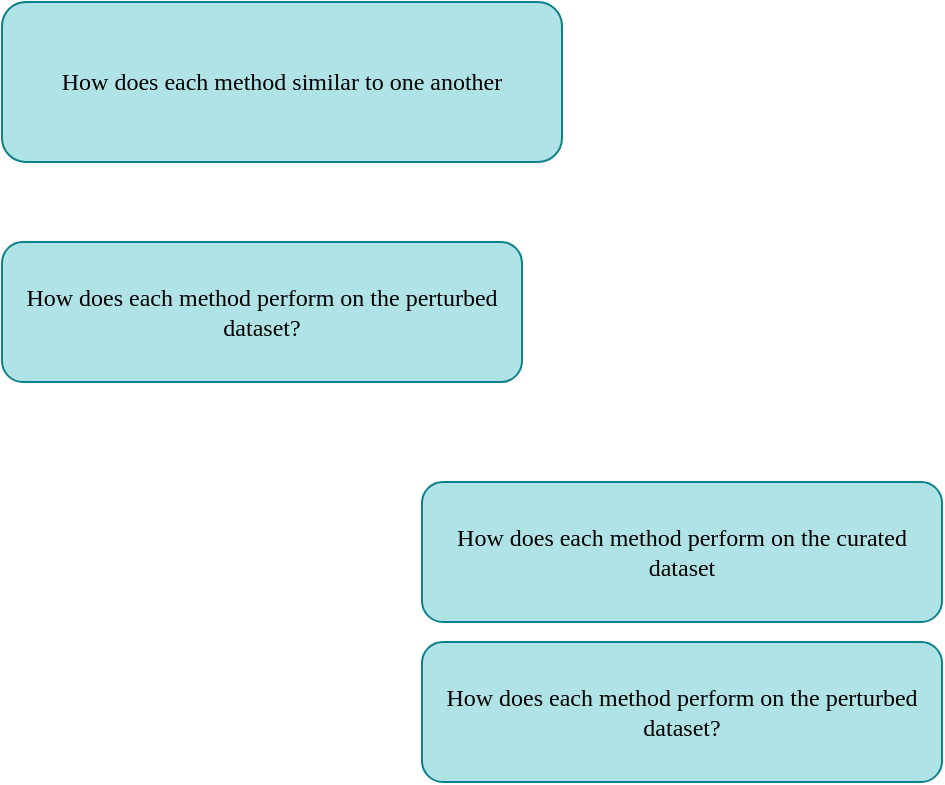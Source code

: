 <mxfile>
    <diagram id="lsTOHt_OeRio8Ey1VvIS" name="Page-1">
        <mxGraphModel dx="835" dy="668" grid="1" gridSize="10" guides="1" tooltips="1" connect="1" arrows="1" fold="1" page="1" pageScale="1" pageWidth="827" pageHeight="1169" math="0" shadow="0">
            <root>
                <mxCell id="0"/>
                <mxCell id="1" parent="0"/>
                <mxCell id="2" value="&lt;font style=&quot;font-size: 12px;&quot; color=&quot;#000000&quot; data-font-src=&quot;https://fonts.googleapis.com/css?family=Source+Sans+Pro&quot; face=&quot;Source Sans Pro&quot;&gt;How does each method similar to one another&lt;/font&gt;" style="rounded=1;whiteSpace=wrap;html=1;fillColor=#b0e3e6;strokeColor=#0e8088;fontSize=12;" parent="1" vertex="1">
                    <mxGeometry x="40" y="40" width="280" height="80" as="geometry"/>
                </mxCell>
                <mxCell id="6" value="&lt;font style=&quot;font-size: 12px;&quot; color=&quot;#000000&quot; data-font-src=&quot;https://fonts.googleapis.com/css?family=Source+Sans+Pro&quot; face=&quot;Source Sans Pro&quot;&gt;How does each method perform on the curated dataset&lt;br&gt;&lt;/font&gt;" style="rounded=1;whiteSpace=wrap;html=1;fillColor=#b0e3e6;strokeColor=#0e8088;fontSize=12;" parent="1" vertex="1">
                    <mxGeometry x="250" y="280" width="260" height="70" as="geometry"/>
                </mxCell>
                <mxCell id="7" value="&lt;font style=&quot;font-size: 12px;&quot; color=&quot;#000000&quot; data-font-src=&quot;https://fonts.googleapis.com/css?family=Source+Sans+Pro&quot; face=&quot;Source Sans Pro&quot;&gt;How does each method perform on the perturbed dataset?&lt;br&gt;&lt;/font&gt;" style="rounded=1;whiteSpace=wrap;html=1;fillColor=#b0e3e6;strokeColor=#0e8088;fontSize=12;" parent="1" vertex="1">
                    <mxGeometry x="40" y="160" width="260" height="70" as="geometry"/>
                </mxCell>
                <mxCell id="8" value="&lt;font style=&quot;font-size: 12px;&quot; color=&quot;#000000&quot; data-font-src=&quot;https://fonts.googleapis.com/css?family=Source+Sans+Pro&quot; face=&quot;Source Sans Pro&quot;&gt;How does each method perform on the perturbed dataset?&lt;br&gt;&lt;/font&gt;" style="rounded=1;whiteSpace=wrap;html=1;fillColor=#b0e3e6;strokeColor=#0e8088;fontSize=12;" parent="1" vertex="1">
                    <mxGeometry x="250" y="360" width="260" height="70" as="geometry"/>
                </mxCell>
            </root>
        </mxGraphModel>
    </diagram>
</mxfile>